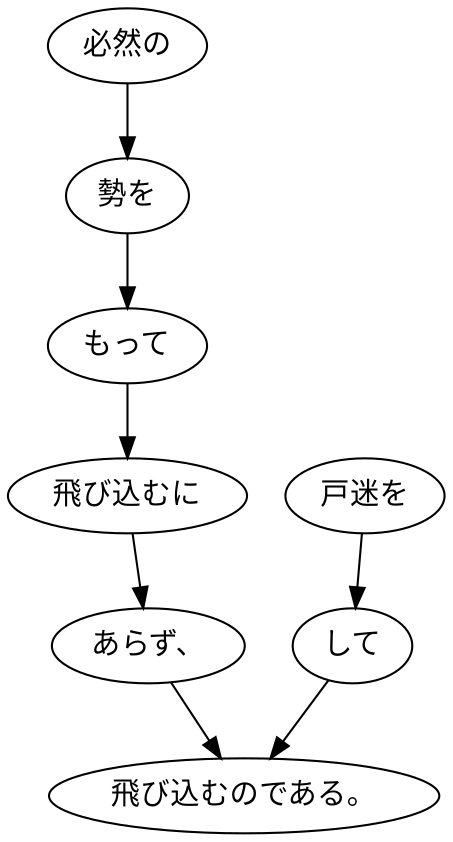 digraph graph6633 {
	node0 [label="必然の"];
	node1 [label="勢を"];
	node2 [label="もって"];
	node3 [label="飛び込むに"];
	node4 [label="あらず、"];
	node5 [label="戸迷を"];
	node6 [label="して"];
	node7 [label="飛び込むのである。"];
	node0 -> node1;
	node1 -> node2;
	node2 -> node3;
	node3 -> node4;
	node4 -> node7;
	node5 -> node6;
	node6 -> node7;
}
